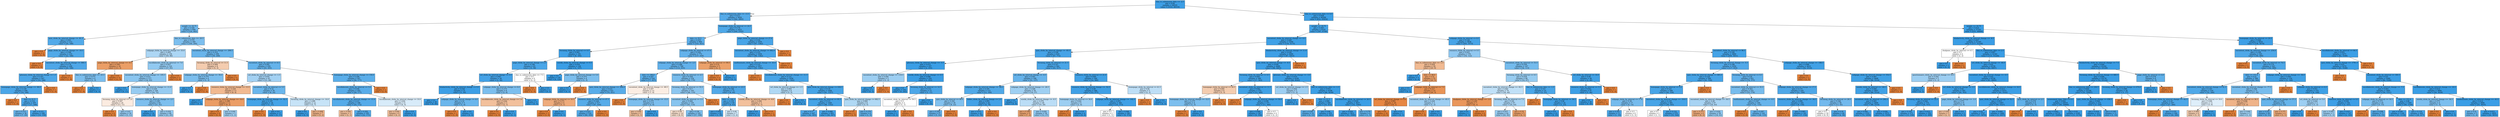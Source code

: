 digraph Tree {
node [shape=box, style="filled", color="black"] ;
0 [label="due_vs_submission_date <= -2.5\ngini = 0.04\nsamples = 49335\nvalue = [1016, 48319]", fillcolor="#399de5fa"] ;
1 [label="due_vs_submission_date <= -13.5\ngini = 0.211\nsamples = 3029\nvalue = [364, 2665]", fillcolor="#399de5dc"] ;
0 -> 1 [labeldistance=2.5, labelangle=45, headlabel="True"] ;
2 [label="weight <= 18.75\ngini = 0.326\nsamples = 606\nvalue = [124, 482]", fillcolor="#399de5bd"] ;
1 -> 2 ;
3 [label="quiz_clicks_by_interval_change <= -81.5\ngini = 0.201\nsamples = 212\nvalue = [24, 188]", fillcolor="#399de5de"] ;
2 -> 3 ;
4 [label="gini = 0.0\nsamples = 2\nvalue = [2, 0]", fillcolor="#e58139ff"] ;
3 -> 4 ;
5 [label="page_clicks_by_interval_change <= -10.5\ngini = 0.188\nsamples = 210\nvalue = [22, 188]", fillcolor="#399de5e1"] ;
3 -> 5 ;
6 [label="gini = 0.0\nsamples = 2\nvalue = [2, 0]", fillcolor="#e58139ff"] ;
5 -> 6 ;
7 [label="oucontent_clicks_by_interval_change <= 368.5\ngini = 0.174\nsamples = 208\nvalue = [20, 188]", fillcolor="#399de5e4"] ;
5 -> 7 ;
8 [label="glossary_clicks_by_interval_change <= 1.5\ngini = 0.167\nsamples = 207\nvalue = [19, 188]", fillcolor="#399de5e5"] ;
7 -> 8 ;
9 [label="homepage_clicks_by_interval_change <= -96.0\ngini = 0.159\nsamples = 206\nvalue = [18, 188]", fillcolor="#399de5e7"] ;
8 -> 9 ;
10 [label="gini = 0.0\nsamples = 1\nvalue = [1, 0]", fillcolor="#e58139ff"] ;
9 -> 10 ;
11 [label="date <= 21.5\ngini = 0.152\nsamples = 205\nvalue = [17, 188]", fillcolor="#399de5e8"] ;
9 -> 11 ;
12 [label="gini = 0.313\nsamples = 36\nvalue = [7, 29]", fillcolor="#399de5c1"] ;
11 -> 12 ;
13 [label="gini = 0.111\nsamples = 169\nvalue = [10, 159]", fillcolor="#399de5ef"] ;
11 -> 13 ;
14 [label="gini = 0.0\nsamples = 1\nvalue = [1, 0]", fillcolor="#e58139ff"] ;
8 -> 14 ;
15 [label="gini = 0.0\nsamples = 1\nvalue = [1, 0]", fillcolor="#e58139ff"] ;
7 -> 15 ;
16 [label="due_vs_submission_date <= -20.5\ngini = 0.379\nsamples = 394\nvalue = [100, 294]", fillcolor="#399de5a8"] ;
2 -> 16 ;
17 [label="subpage_clicks_by_interval_change <= -33.0\ngini = 0.465\nsamples = 136\nvalue = [50, 86]", fillcolor="#399de56b"] ;
16 -> 17 ;
18 [label="page_clicks_by_interval_change <= -0.5\ngini = 0.305\nsamples = 16\nvalue = [13, 3]", fillcolor="#e58139c4"] ;
17 -> 18 ;
19 [label="due_vs_submission_date <= -25.5\ngini = 0.375\nsamples = 4\nvalue = [1, 3]", fillcolor="#399de5aa"] ;
18 -> 19 ;
20 [label="gini = 0.0\nsamples = 1\nvalue = [1, 0]", fillcolor="#e58139ff"] ;
19 -> 20 ;
21 [label="gini = 0.0\nsamples = 3\nvalue = [0, 3]", fillcolor="#399de5ff"] ;
19 -> 21 ;
22 [label="gini = 0.0\nsamples = 12\nvalue = [12, 0]", fillcolor="#e58139ff"] ;
18 -> 22 ;
23 [label="oucollaborate_clicks_by_interval <= 7.0\ngini = 0.427\nsamples = 120\nvalue = [37, 83]", fillcolor="#399de58d"] ;
17 -> 23 ;
24 [label="oucontent_clicks_by_interval_change <= -105.5\ngini = 0.412\nsamples = 117\nvalue = [34, 83]", fillcolor="#399de597"] ;
23 -> 24 ;
25 [label="gini = 0.0\nsamples = 11\nvalue = [0, 11]", fillcolor="#399de5ff"] ;
24 -> 25 ;
26 [label="homepage_clicks_by_interval_change <= -11.0\ngini = 0.436\nsamples = 106\nvalue = [34, 72]", fillcolor="#399de587"] ;
24 -> 26 ;
27 [label="forumng_clicks_by_interval <= 1.0\ngini = 0.497\nsamples = 24\nvalue = [13, 11]", fillcolor="#e5813927"] ;
26 -> 27 ;
28 [label="gini = 0.0\nsamples = 8\nvalue = [8, 0]", fillcolor="#e58139ff"] ;
27 -> 28 ;
29 [label="gini = 0.43\nsamples = 16\nvalue = [5, 11]", fillcolor="#399de58b"] ;
27 -> 29 ;
30 [label="resource_clicks_by_interval_change <= -2.5\ngini = 0.381\nsamples = 82\nvalue = [21, 61]", fillcolor="#399de5a7"] ;
26 -> 30 ;
31 [label="gini = 0.0\nsamples = 16\nvalue = [0, 16]", fillcolor="#399de5ff"] ;
30 -> 31 ;
32 [label="gini = 0.434\nsamples = 66\nvalue = [21, 45]", fillcolor="#399de588"] ;
30 -> 32 ;
33 [label="gini = 0.0\nsamples = 3\nvalue = [3, 0]", fillcolor="#e58139ff"] ;
23 -> 33 ;
34 [label="oucontent_clicks_by_interval_change <= -298.5\ngini = 0.312\nsamples = 258\nvalue = [50, 208]", fillcolor="#399de5c2"] ;
16 -> 34 ;
35 [label="forumng_clicks_by_interval <= 11.5\ngini = 0.469\nsamples = 8\nvalue = [5, 3]", fillcolor="#e5813966"] ;
34 -> 35 ;
36 [label="subpage_clicks_by_interval_change <= -50.0\ngini = 0.375\nsamples = 4\nvalue = [1, 3]", fillcolor="#399de5aa"] ;
35 -> 36 ;
37 [label="gini = 0.0\nsamples = 3\nvalue = [0, 3]", fillcolor="#399de5ff"] ;
36 -> 37 ;
38 [label="gini = 0.0\nsamples = 1\nvalue = [1, 0]", fillcolor="#e58139ff"] ;
36 -> 38 ;
39 [label="gini = 0.0\nsamples = 4\nvalue = [4, 0]", fillcolor="#e58139ff"] ;
35 -> 39 ;
40 [label="oucontent_clicks_by_interval <= 8.5\ngini = 0.295\nsamples = 250\nvalue = [45, 205]", fillcolor="#399de5c7"] ;
34 -> 40 ;
41 [label="url_clicks_by_interval_change <= -1.5\ngini = 0.454\nsamples = 43\nvalue = [15, 28]", fillcolor="#399de576"] ;
40 -> 41 ;
42 [label="resource_clicks_by_interval_change <= -13.5\ngini = 0.426\nsamples = 13\nvalue = [9, 4]", fillcolor="#e581398e"] ;
41 -> 42 ;
43 [label="gini = 0.0\nsamples = 2\nvalue = [0, 2]", fillcolor="#399de5ff"] ;
42 -> 43 ;
44 [label="subpage_clicks_by_interval_change <= -14.0\ngini = 0.298\nsamples = 11\nvalue = [9, 2]", fillcolor="#e58139c6"] ;
42 -> 44 ;
45 [label="gini = 0.0\nsamples = 8\nvalue = [8, 0]", fillcolor="#e58139ff"] ;
44 -> 45 ;
46 [label="gini = 0.444\nsamples = 3\nvalue = [1, 2]", fillcolor="#399de57f"] ;
44 -> 46 ;
47 [label="oucontent_clicks_by_interval <= 5.5\ngini = 0.32\nsamples = 30\nvalue = [6, 24]", fillcolor="#399de5bf"] ;
41 -> 47 ;
48 [label="homepage_clicks_by_interval_change <= -52.5\ngini = 0.105\nsamples = 18\nvalue = [1, 17]", fillcolor="#399de5f0"] ;
47 -> 48 ;
49 [label="gini = 0.0\nsamples = 1\nvalue = [1, 0]", fillcolor="#e58139ff"] ;
48 -> 49 ;
50 [label="gini = 0.0\nsamples = 17\nvalue = [0, 17]", fillcolor="#399de5ff"] ;
48 -> 50 ;
51 [label="forumng_clicks_by_interval_change <= -14.0\ngini = 0.486\nsamples = 12\nvalue = [5, 7]", fillcolor="#399de549"] ;
47 -> 51 ;
52 [label="gini = 0.0\nsamples = 5\nvalue = [0, 5]", fillcolor="#399de5ff"] ;
51 -> 52 ;
53 [label="gini = 0.408\nsamples = 7\nvalue = [5, 2]", fillcolor="#e5813999"] ;
51 -> 53 ;
54 [label="homepage_clicks_by_interval_change <= 150.0\ngini = 0.248\nsamples = 207\nvalue = [30, 177]", fillcolor="#399de5d4"] ;
40 -> 54 ;
55 [label="oucollaborate_clicks_by_interval <= 5.0\ngini = 0.236\nsamples = 205\nvalue = [28, 177]", fillcolor="#399de5d7"] ;
54 -> 55 ;
56 [label="oucollaborate_clicks_by_interval_change <= -11.0\ngini = 0.215\nsamples = 196\nvalue = [24, 172]", fillcolor="#399de5db"] ;
55 -> 56 ;
57 [label="gini = 0.444\nsamples = 3\nvalue = [2, 1]", fillcolor="#e581397f"] ;
56 -> 57 ;
58 [label="gini = 0.202\nsamples = 193\nvalue = [22, 171]", fillcolor="#399de5de"] ;
56 -> 58 ;
59 [label="oucollaborate_clicks_by_interval_change <= 10.0\ngini = 0.494\nsamples = 9\nvalue = [4, 5]", fillcolor="#399de533"] ;
55 -> 59 ;
60 [label="gini = 0.444\nsamples = 6\nvalue = [4, 2]", fillcolor="#e581397f"] ;
59 -> 60 ;
61 [label="gini = 0.0\nsamples = 3\nvalue = [0, 3]", fillcolor="#399de5ff"] ;
59 -> 61 ;
62 [label="gini = 0.0\nsamples = 2\nvalue = [2, 0]", fillcolor="#e58139ff"] ;
54 -> 62 ;
63 [label="homepage_clicks_by_interval <= 24.5\ngini = 0.178\nsamples = 2423\nvalue = [240, 2183]", fillcolor="#399de5e3"] ;
1 -> 63 ;
64 [label="date <= 35.5\ngini = 0.253\nsamples = 964\nvalue = [143, 821]", fillcolor="#399de5d3"] ;
63 -> 64 ;
65 [label="forumng_clicks_by_interval <= 4.5\ngini = 0.061\nsamples = 191\nvalue = [6, 185]", fillcolor="#399de5f7"] ;
64 -> 65 ;
66 [label="page_clicks_by_interval_change <= 2.5\ngini = 0.146\nsamples = 63\nvalue = [5, 58]", fillcolor="#399de5e9"] ;
65 -> 66 ;
67 [label="url_clicks_by_interval_change <= 0.5\ngini = 0.097\nsamples = 59\nvalue = [3, 56]", fillcolor="#399de5f1"] ;
66 -> 67 ;
68 [label="htmlactivity_clicks_by_interval_change <= 0.5\ngini = 0.038\nsamples = 51\nvalue = [1, 50]", fillcolor="#399de5fa"] ;
67 -> 68 ;
69 [label="gini = 0.0\nsamples = 46\nvalue = [0, 46]", fillcolor="#399de5ff"] ;
68 -> 69 ;
70 [label="subpage_clicks_by_interval_change <= 4.0\ngini = 0.32\nsamples = 5\nvalue = [1, 4]", fillcolor="#399de5bf"] ;
68 -> 70 ;
71 [label="gini = 0.0\nsamples = 1\nvalue = [1, 0]", fillcolor="#e58139ff"] ;
70 -> 71 ;
72 [label="gini = 0.0\nsamples = 4\nvalue = [0, 4]", fillcolor="#399de5ff"] ;
70 -> 72 ;
73 [label="subpage_clicks_by_interval_change <= 6.0\ngini = 0.375\nsamples = 8\nvalue = [2, 6]", fillcolor="#399de5aa"] ;
67 -> 73 ;
74 [label="oucollaborate_clicks_by_interval_change <= 1.0\ngini = 0.444\nsamples = 3\nvalue = [2, 1]", fillcolor="#e581397f"] ;
73 -> 74 ;
75 [label="gini = 0.0\nsamples = 2\nvalue = [2, 0]", fillcolor="#e58139ff"] ;
74 -> 75 ;
76 [label="gini = 0.0\nsamples = 1\nvalue = [0, 1]", fillcolor="#399de5ff"] ;
74 -> 76 ;
77 [label="gini = 0.0\nsamples = 5\nvalue = [0, 5]", fillcolor="#399de5ff"] ;
73 -> 77 ;
78 [label="due_vs_submission_date <= -7.5\ngini = 0.5\nsamples = 4\nvalue = [2, 2]", fillcolor="#e5813900"] ;
66 -> 78 ;
79 [label="gini = 0.0\nsamples = 2\nvalue = [2, 0]", fillcolor="#e58139ff"] ;
78 -> 79 ;
80 [label="gini = 0.0\nsamples = 2\nvalue = [0, 2]", fillcolor="#399de5ff"] ;
78 -> 80 ;
81 [label="ouwiki_clicks_by_interval_change <= 9.5\ngini = 0.016\nsamples = 128\nvalue = [1, 127]", fillcolor="#399de5fd"] ;
65 -> 81 ;
82 [label="gini = 0.0\nsamples = 124\nvalue = [0, 124]", fillcolor="#399de5ff"] ;
81 -> 82 ;
83 [label="page_clicks_by_interval_change <= 5.0\ngini = 0.375\nsamples = 4\nvalue = [1, 3]", fillcolor="#399de5aa"] ;
81 -> 83 ;
84 [label="gini = 0.0\nsamples = 3\nvalue = [0, 3]", fillcolor="#399de5ff"] ;
83 -> 84 ;
85 [label="gini = 0.0\nsamples = 1\nvalue = [1, 0]", fillcolor="#e58139ff"] ;
83 -> 85 ;
86 [label="subpage_clicks_by_interval <= 47.0\ngini = 0.292\nsamples = 773\nvalue = [137, 636]", fillcolor="#399de5c8"] ;
64 -> 86 ;
87 [label="subpage_clicks_by_interval_change <= -2.5\ngini = 0.286\nsamples = 768\nvalue = [133, 635]", fillcolor="#399de5ca"] ;
86 -> 87 ;
88 [label="date <= 186.0\ngini = 0.247\nsamples = 534\nvalue = [77, 457]", fillcolor="#399de5d4"] ;
87 -> 88 ;
89 [label="quiz_clicks_by_interval_change <= -294.0\ngini = 0.233\nsamples = 521\nvalue = [70, 451]", fillcolor="#399de5d7"] ;
88 -> 89 ;
90 [label="subpage_clicks_by_interval <= 10.5\ngini = 0.375\nsamples = 4\nvalue = [3, 1]", fillcolor="#e58139aa"] ;
89 -> 90 ;
91 [label="gini = 0.0\nsamples = 3\nvalue = [3, 0]", fillcolor="#e58139ff"] ;
90 -> 91 ;
92 [label="gini = 0.0\nsamples = 1\nvalue = [0, 1]", fillcolor="#399de5ff"] ;
90 -> 92 ;
93 [label="resource_clicks_by_interval <= 47.5\ngini = 0.226\nsamples = 517\nvalue = [67, 450]", fillcolor="#399de5d9"] ;
89 -> 93 ;
94 [label="gini = 0.223\nsamples = 516\nvalue = [66, 450]", fillcolor="#399de5da"] ;
93 -> 94 ;
95 [label="gini = 0.0\nsamples = 1\nvalue = [1, 0]", fillcolor="#e58139ff"] ;
93 -> 95 ;
96 [label="oucontent_clicks_by_interval_change <= -69.5\ngini = 0.497\nsamples = 13\nvalue = [7, 6]", fillcolor="#e5813924"] ;
88 -> 96 ;
97 [label="gini = 0.0\nsamples = 5\nvalue = [5, 0]", fillcolor="#e58139ff"] ;
96 -> 97 ;
98 [label="homepage_clicks_by_interval_change <= -13.5\ngini = 0.375\nsamples = 8\nvalue = [2, 6]", fillcolor="#399de5aa"] ;
96 -> 98 ;
99 [label="gini = 0.444\nsamples = 3\nvalue = [2, 1]", fillcolor="#e581397f"] ;
98 -> 99 ;
100 [label="gini = 0.0\nsamples = 5\nvalue = [0, 5]", fillcolor="#399de5ff"] ;
98 -> 100 ;
101 [label="resource_clicks_by_interval <= 4.5\ngini = 0.364\nsamples = 234\nvalue = [56, 178]", fillcolor="#399de5af"] ;
87 -> 101 ;
102 [label="forumng_clicks_by_interval <= 55.5\ngini = 0.417\nsamples = 162\nvalue = [48, 114]", fillcolor="#399de594"] ;
101 -> 102 ;
103 [label="oucontent_clicks_by_interval <= 3.5\ngini = 0.406\nsamples = 159\nvalue = [45, 114]", fillcolor="#399de59a"] ;
102 -> 103 ;
104 [label="gini = 0.49\nsamples = 14\nvalue = [8, 6]", fillcolor="#e5813940"] ;
103 -> 104 ;
105 [label="gini = 0.38\nsamples = 145\nvalue = [37, 108]", fillcolor="#399de5a8"] ;
103 -> 105 ;
106 [label="gini = 0.0\nsamples = 3\nvalue = [3, 0]", fillcolor="#e58139ff"] ;
102 -> 106 ;
107 [label="homepage_clicks_by_interval <= 23.5\ngini = 0.198\nsamples = 72\nvalue = [8, 64]", fillcolor="#399de5df"] ;
101 -> 107 ;
108 [label="date <= 168.5\ngini = 0.159\nsamples = 69\nvalue = [6, 63]", fillcolor="#399de5e7"] ;
107 -> 108 ;
109 [label="gini = 0.092\nsamples = 62\nvalue = [3, 59]", fillcolor="#399de5f2"] ;
108 -> 109 ;
110 [label="gini = 0.49\nsamples = 7\nvalue = [3, 4]", fillcolor="#399de540"] ;
108 -> 110 ;
111 [label="ouwiki_clicks_by_interval_change <= -6.0\ngini = 0.444\nsamples = 3\nvalue = [2, 1]", fillcolor="#e581397f"] ;
107 -> 111 ;
112 [label="gini = 0.0\nsamples = 1\nvalue = [0, 1]", fillcolor="#399de5ff"] ;
111 -> 112 ;
113 [label="gini = 0.0\nsamples = 2\nvalue = [2, 0]", fillcolor="#e58139ff"] ;
111 -> 113 ;
114 [label="subpage_clicks_by_interval <= 99.0\ngini = 0.32\nsamples = 5\nvalue = [4, 1]", fillcolor="#e58139bf"] ;
86 -> 114 ;
115 [label="gini = 0.0\nsamples = 4\nvalue = [4, 0]", fillcolor="#e58139ff"] ;
114 -> 115 ;
116 [label="gini = 0.0\nsamples = 1\nvalue = [0, 1]", fillcolor="#399de5ff"] ;
114 -> 116 ;
117 [label="page_clicks_by_interval_change <= 27.0\ngini = 0.124\nsamples = 1459\nvalue = [97, 1362]", fillcolor="#399de5ed"] ;
63 -> 117 ;
118 [label="oucontent_clicks_by_interval_change <= 862.0\ngini = 0.123\nsamples = 1458\nvalue = [96, 1362]", fillcolor="#399de5ed"] ;
117 -> 118 ;
119 [label="ouelluminate_clicks_by_interval_change <= -43.0\ngini = 0.122\nsamples = 1457\nvalue = [95, 1362]", fillcolor="#399de5ed"] ;
118 -> 119 ;
120 [label="gini = 0.0\nsamples = 1\nvalue = [1, 0]", fillcolor="#e58139ff"] ;
119 -> 120 ;
121 [label="oucollaborate_clicks_by_interval_change <= -11.5\ngini = 0.121\nsamples = 1456\nvalue = [94, 1362]", fillcolor="#399de5ed"] ;
119 -> 121 ;
122 [label="url_clicks_by_interval_change <= -1.5\ngini = 0.469\nsamples = 8\nvalue = [3, 5]", fillcolor="#399de566"] ;
121 -> 122 ;
123 [label="gini = 0.0\nsamples = 3\nvalue = [3, 0]", fillcolor="#e58139ff"] ;
122 -> 123 ;
124 [label="gini = 0.0\nsamples = 5\nvalue = [0, 5]", fillcolor="#399de5ff"] ;
122 -> 124 ;
125 [label="quiz_clicks_by_interval_change <= 638.5\ngini = 0.118\nsamples = 1448\nvalue = [91, 1357]", fillcolor="#399de5ee"] ;
121 -> 125 ;
126 [label="oucontent_clicks_by_interval <= 95.5\ngini = 0.115\nsamples = 1440\nvalue = [88, 1352]", fillcolor="#399de5ee"] ;
125 -> 126 ;
127 [label="gini = 0.17\nsamples = 447\nvalue = [42, 405]", fillcolor="#399de5e5"] ;
126 -> 127 ;
128 [label="gini = 0.088\nsamples = 993\nvalue = [46, 947]", fillcolor="#399de5f3"] ;
126 -> 128 ;
129 [label="quiz_clicks_by_interval_change <= 682.5\ngini = 0.469\nsamples = 8\nvalue = [3, 5]", fillcolor="#399de566"] ;
125 -> 129 ;
130 [label="gini = 0.0\nsamples = 2\nvalue = [2, 0]", fillcolor="#e58139ff"] ;
129 -> 130 ;
131 [label="gini = 0.278\nsamples = 6\nvalue = [1, 5]", fillcolor="#399de5cc"] ;
129 -> 131 ;
132 [label="gini = 0.0\nsamples = 1\nvalue = [1, 0]", fillcolor="#e58139ff"] ;
118 -> 132 ;
133 [label="gini = 0.0\nsamples = 1\nvalue = [1, 0]", fillcolor="#e58139ff"] ;
117 -> 133 ;
134 [label="due_vs_submission_date <= 0.5\ngini = 0.028\nsamples = 46306\nvalue = [652, 45654]", fillcolor="#399de5fb"] ;
0 -> 134 [labeldistance=2.5, labelangle=-45, headlabel="False"] ;
135 [label="weight <= 18.75\ngini = 0.083\nsamples = 9145\nvalue = [397, 8748]", fillcolor="#399de5f3"] ;
134 -> 135 ;
136 [label="oucontent_clicks_by_interval_change <= -0.5\ngini = 0.049\nsamples = 5309\nvalue = [134, 5175]", fillcolor="#399de5f8"] ;
135 -> 136 ;
137 [label="quiz_clicks_by_interval_change <= -83.5\ngini = 0.108\nsamples = 819\nvalue = [47, 772]", fillcolor="#399de5ef"] ;
136 -> 137 ;
138 [label="glossary_clicks_by_interval_change <= -5.5\ngini = 0.015\nsamples = 257\nvalue = [2, 255]", fillcolor="#399de5fd"] ;
137 -> 138 ;
139 [label="oucontent_clicks_by_interval_change <= -119.5\ngini = 0.444\nsamples = 3\nvalue = [1, 2]", fillcolor="#399de57f"] ;
138 -> 139 ;
140 [label="gini = 0.0\nsamples = 2\nvalue = [0, 2]", fillcolor="#399de5ff"] ;
139 -> 140 ;
141 [label="gini = 0.0\nsamples = 1\nvalue = [1, 0]", fillcolor="#e58139ff"] ;
139 -> 141 ;
142 [label="ouwiki_clicks_by_interval_change <= 0.5\ngini = 0.008\nsamples = 254\nvalue = [1, 253]", fillcolor="#399de5fe"] ;
138 -> 142 ;
143 [label="gini = 0.0\nsamples = 242\nvalue = [0, 242]", fillcolor="#399de5ff"] ;
142 -> 143 ;
144 [label="forumng_clicks_by_interval <= 14.5\ngini = 0.153\nsamples = 12\nvalue = [1, 11]", fillcolor="#399de5e8"] ;
142 -> 144 ;
145 [label="oucontent_clicks_by_interval <= 59.5\ngini = 0.5\nsamples = 2\nvalue = [1, 1]", fillcolor="#e5813900"] ;
144 -> 145 ;
146 [label="gini = 0.0\nsamples = 1\nvalue = [0, 1]", fillcolor="#399de5ff"] ;
145 -> 146 ;
147 [label="gini = 0.0\nsamples = 1\nvalue = [1, 0]", fillcolor="#e58139ff"] ;
145 -> 147 ;
148 [label="gini = 0.0\nsamples = 10\nvalue = [0, 10]", fillcolor="#399de5ff"] ;
144 -> 148 ;
149 [label="forumng_clicks_by_interval <= 21.5\ngini = 0.147\nsamples = 562\nvalue = [45, 517]", fillcolor="#399de5e9"] ;
137 -> 149 ;
150 [label="url_clicks_by_interval_change <= -0.5\ngini = 0.301\nsamples = 168\nvalue = [31, 137]", fillcolor="#399de5c5"] ;
149 -> 150 ;
151 [label="subpage_clicks_by_interval_change <= -29.5\ngini = 0.191\nsamples = 112\nvalue = [12, 100]", fillcolor="#399de5e0"] ;
150 -> 151 ;
152 [label="quiz_clicks_by_interval <= 49.0\ngini = 0.391\nsamples = 30\nvalue = [8, 22]", fillcolor="#399de5a2"] ;
151 -> 152 ;
153 [label="gini = 0.302\nsamples = 27\nvalue = [5, 22]", fillcolor="#399de5c5"] ;
152 -> 153 ;
154 [label="gini = 0.0\nsamples = 3\nvalue = [3, 0]", fillcolor="#e58139ff"] ;
152 -> 154 ;
155 [label="folder_clicks_by_interval_change <= 2.5\ngini = 0.093\nsamples = 82\nvalue = [4, 78]", fillcolor="#399de5f2"] ;
151 -> 155 ;
156 [label="gini = 0.071\nsamples = 81\nvalue = [3, 78]", fillcolor="#399de5f5"] ;
155 -> 156 ;
157 [label="gini = 0.0\nsamples = 1\nvalue = [1, 0]", fillcolor="#e58139ff"] ;
155 -> 157 ;
158 [label="subpage_clicks_by_interval_change <= -26.5\ngini = 0.448\nsamples = 56\nvalue = [19, 37]", fillcolor="#399de57c"] ;
150 -> 158 ;
159 [label="gini = 0.0\nsamples = 8\nvalue = [0, 8]", fillcolor="#399de5ff"] ;
158 -> 159 ;
160 [label="ouwiki_clicks_by_interval_change <= -0.5\ngini = 0.478\nsamples = 48\nvalue = [19, 29]", fillcolor="#399de558"] ;
158 -> 160 ;
161 [label="gini = 0.346\nsamples = 9\nvalue = [7, 2]", fillcolor="#e58139b6"] ;
160 -> 161 ;
162 [label="gini = 0.426\nsamples = 39\nvalue = [12, 27]", fillcolor="#399de58e"] ;
160 -> 162 ;
163 [label="resource_clicks_by_interval <= 21.0\ngini = 0.069\nsamples = 394\nvalue = [14, 380]", fillcolor="#399de5f6"] ;
149 -> 163 ;
164 [label="resource_clicks_by_interval_change <= -52.5\ngini = 0.06\nsamples = 389\nvalue = [12, 377]", fillcolor="#399de5f7"] ;
163 -> 164 ;
165 [label="homepage_clicks_by_interval <= 34.0\ngini = 0.444\nsamples = 6\nvalue = [2, 4]", fillcolor="#399de57f"] ;
164 -> 165 ;
166 [label="gini = 0.0\nsamples = 2\nvalue = [2, 0]", fillcolor="#e58139ff"] ;
165 -> 166 ;
167 [label="gini = 0.0\nsamples = 4\nvalue = [0, 4]", fillcolor="#399de5ff"] ;
165 -> 167 ;
168 [label="subpage_clicks_by_interval_change <= -142.5\ngini = 0.051\nsamples = 383\nvalue = [10, 373]", fillcolor="#399de5f8"] ;
164 -> 168 ;
169 [label="gini = 0.5\nsamples = 2\nvalue = [1, 1]", fillcolor="#e5813900"] ;
168 -> 169 ;
170 [label="gini = 0.046\nsamples = 381\nvalue = [9, 372]", fillcolor="#399de5f9"] ;
168 -> 170 ;
171 [label="homepage_clicks_by_interval <= 41.5\ngini = 0.48\nsamples = 5\nvalue = [2, 3]", fillcolor="#399de555"] ;
163 -> 171 ;
172 [label="gini = 0.0\nsamples = 2\nvalue = [2, 0]", fillcolor="#e58139ff"] ;
171 -> 172 ;
173 [label="gini = 0.0\nsamples = 3\nvalue = [0, 3]", fillcolor="#399de5ff"] ;
171 -> 173 ;
174 [label="htmlactivity_clicks_by_interval_change <= 11.0\ngini = 0.038\nsamples = 4490\nvalue = [87, 4403]", fillcolor="#399de5fa"] ;
136 -> 174 ;
175 [label="quiz_clicks_by_interval_change <= -0.5\ngini = 0.038\nsamples = 4489\nvalue = [86, 4403]", fillcolor="#399de5fa"] ;
174 -> 175 ;
176 [label="forumng_clicks_by_interval <= 6.5\ngini = 0.085\nsamples = 380\nvalue = [17, 363]", fillcolor="#399de5f3"] ;
175 -> 176 ;
177 [label="homepage_clicks_by_interval <= 20.5\ngini = 0.469\nsamples = 8\nvalue = [5, 3]", fillcolor="#e5813966"] ;
176 -> 177 ;
178 [label="homepage_clicks_by_interval_change <= -12.5\ngini = 0.375\nsamples = 4\nvalue = [1, 3]", fillcolor="#399de5aa"] ;
177 -> 178 ;
179 [label="gini = 0.0\nsamples = 1\nvalue = [1, 0]", fillcolor="#e58139ff"] ;
178 -> 179 ;
180 [label="gini = 0.0\nsamples = 3\nvalue = [0, 3]", fillcolor="#399de5ff"] ;
178 -> 180 ;
181 [label="gini = 0.0\nsamples = 4\nvalue = [4, 0]", fillcolor="#e58139ff"] ;
177 -> 181 ;
182 [label="oucontent_clicks_by_interval <= 11.5\ngini = 0.062\nsamples = 372\nvalue = [12, 360]", fillcolor="#399de5f6"] ;
176 -> 182 ;
183 [label="gini = 0.0\nsamples = 1\nvalue = [1, 0]", fillcolor="#e58139ff"] ;
182 -> 183 ;
184 [label="subpage_clicks_by_interval_change <= 50.0\ngini = 0.058\nsamples = 371\nvalue = [11, 360]", fillcolor="#399de5f7"] ;
182 -> 184 ;
185 [label="gini = 0.048\nsamples = 367\nvalue = [9, 358]", fillcolor="#399de5f9"] ;
184 -> 185 ;
186 [label="gini = 0.5\nsamples = 4\nvalue = [2, 2]", fillcolor="#e5813900"] ;
184 -> 186 ;
187 [label="glossary_clicks_by_interval_change <= -3.0\ngini = 0.033\nsamples = 4109\nvalue = [69, 4040]", fillcolor="#399de5fb"] ;
175 -> 187 ;
188 [label="url_clicks_by_interval_change <= 1.5\ngini = 0.444\nsamples = 3\nvalue = [1, 2]", fillcolor="#399de57f"] ;
187 -> 188 ;
189 [label="gini = 0.0\nsamples = 2\nvalue = [0, 2]", fillcolor="#399de5ff"] ;
188 -> 189 ;
190 [label="gini = 0.0\nsamples = 1\nvalue = [1, 0]", fillcolor="#e58139ff"] ;
188 -> 190 ;
191 [label="due_vs_submission_date <= -1.5\ngini = 0.033\nsamples = 4106\nvalue = [68, 4038]", fillcolor="#399de5fb"] ;
187 -> 191 ;
192 [label="date <= 21.5\ngini = 0.066\nsamples = 469\nvalue = [16, 453]", fillcolor="#399de5f6"] ;
191 -> 192 ;
193 [label="gini = 0.245\nsamples = 14\nvalue = [2, 12]", fillcolor="#399de5d4"] ;
192 -> 193 ;
194 [label="gini = 0.06\nsamples = 455\nvalue = [14, 441]", fillcolor="#399de5f7"] ;
192 -> 194 ;
195 [label="oucollaborate_clicks_by_interval <= 20.5\ngini = 0.028\nsamples = 3637\nvalue = [52, 3585]", fillcolor="#399de5fb"] ;
191 -> 195 ;
196 [label="gini = 0.028\nsamples = 3631\nvalue = [51, 3580]", fillcolor="#399de5fb"] ;
195 -> 196 ;
197 [label="gini = 0.278\nsamples = 6\nvalue = [1, 5]", fillcolor="#399de5cc"] ;
195 -> 197 ;
198 [label="gini = 0.0\nsamples = 1\nvalue = [1, 0]", fillcolor="#e58139ff"] ;
174 -> 198 ;
199 [label="subpage_clicks_by_interval <= 8.5\ngini = 0.128\nsamples = 3836\nvalue = [263, 3573]", fillcolor="#399de5ec"] ;
135 -> 199 ;
200 [label="resource_clicks_by_interval <= 0.5\ngini = 0.425\nsamples = 176\nvalue = [54, 122]", fillcolor="#399de58e"] ;
199 -> 200 ;
201 [label="due_vs_submission_date <= -1.5\ngini = 0.428\nsamples = 29\nvalue = [20, 9]", fillcolor="#e581398c"] ;
200 -> 201 ;
202 [label="gini = 0.0\nsamples = 4\nvalue = [0, 4]", fillcolor="#399de5ff"] ;
201 -> 202 ;
203 [label="date <= 88.0\ngini = 0.32\nsamples = 25\nvalue = [20, 5]", fillcolor="#e58139bf"] ;
201 -> 203 ;
204 [label="gini = 0.0\nsamples = 2\nvalue = [0, 2]", fillcolor="#399de5ff"] ;
203 -> 204 ;
205 [label="subpage_clicks_by_interval <= 7.5\ngini = 0.227\nsamples = 23\nvalue = [20, 3]", fillcolor="#e58139d9"] ;
203 -> 205 ;
206 [label="url_clicks_by_interval_change <= 4.0\ngini = 0.095\nsamples = 20\nvalue = [19, 1]", fillcolor="#e58139f2"] ;
205 -> 206 ;
207 [label="gini = 0.0\nsamples = 19\nvalue = [19, 0]", fillcolor="#e58139ff"] ;
206 -> 207 ;
208 [label="gini = 0.0\nsamples = 1\nvalue = [0, 1]", fillcolor="#399de5ff"] ;
206 -> 208 ;
209 [label="oucontent_clicks_by_interval_change <= -85.5\ngini = 0.444\nsamples = 3\nvalue = [1, 2]", fillcolor="#399de57f"] ;
205 -> 209 ;
210 [label="gini = 0.0\nsamples = 1\nvalue = [1, 0]", fillcolor="#e58139ff"] ;
209 -> 210 ;
211 [label="gini = 0.0\nsamples = 2\nvalue = [0, 2]", fillcolor="#399de5ff"] ;
209 -> 211 ;
212 [label="oucontent_clicks_by_interval <= 53.5\ngini = 0.356\nsamples = 147\nvalue = [34, 113]", fillcolor="#399de5b2"] ;
200 -> 212 ;
213 [label="forumng_clicks_by_interval <= 9.5\ngini = 0.438\nsamples = 99\nvalue = [32, 67]", fillcolor="#399de585"] ;
212 -> 213 ;
214 [label="oucontent_clicks_by_interval_change <= -92.5\ngini = 0.482\nsamples = 74\nvalue = [30, 44]", fillcolor="#399de551"] ;
213 -> 214 ;
215 [label="dualpane_clicks_by_interval_change <= -1.0\ngini = 0.245\nsamples = 7\nvalue = [6, 1]", fillcolor="#e58139d4"] ;
214 -> 215 ;
216 [label="gini = 0.0\nsamples = 1\nvalue = [0, 1]", fillcolor="#399de5ff"] ;
215 -> 216 ;
217 [label="gini = 0.0\nsamples = 6\nvalue = [6, 0]", fillcolor="#e58139ff"] ;
215 -> 217 ;
218 [label="forumng_clicks_by_interval <= 7.5\ngini = 0.46\nsamples = 67\nvalue = [24, 43]", fillcolor="#399de571"] ;
214 -> 218 ;
219 [label="gini = 0.437\nsamples = 62\nvalue = [20, 42]", fillcolor="#399de586"] ;
218 -> 219 ;
220 [label="gini = 0.32\nsamples = 5\nvalue = [4, 1]", fillcolor="#e58139bf"] ;
218 -> 220 ;
221 [label="due_vs_submission_date <= -1.5\ngini = 0.147\nsamples = 25\nvalue = [2, 23]", fillcolor="#399de5e9"] ;
213 -> 221 ;
222 [label="gini = 0.0\nsamples = 1\nvalue = [1, 0]", fillcolor="#e58139ff"] ;
221 -> 222 ;
223 [label="homepage_clicks_by_interval <= 36.5\ngini = 0.08\nsamples = 24\nvalue = [1, 23]", fillcolor="#399de5f4"] ;
221 -> 223 ;
224 [label="gini = 0.0\nsamples = 23\nvalue = [0, 23]", fillcolor="#399de5ff"] ;
223 -> 224 ;
225 [label="gini = 0.0\nsamples = 1\nvalue = [1, 0]", fillcolor="#e58139ff"] ;
223 -> 225 ;
226 [label="url_clicks_by_interval <= 16.0\ngini = 0.08\nsamples = 48\nvalue = [2, 46]", fillcolor="#399de5f4"] ;
212 -> 226 ;
227 [label="resource_clicks_by_interval <= 5.5\ngini = 0.042\nsamples = 47\nvalue = [1, 46]", fillcolor="#399de5f9"] ;
226 -> 227 ;
228 [label="gini = 0.0\nsamples = 46\nvalue = [0, 46]", fillcolor="#399de5ff"] ;
227 -> 228 ;
229 [label="gini = 0.0\nsamples = 1\nvalue = [1, 0]", fillcolor="#e58139ff"] ;
227 -> 229 ;
230 [label="gini = 0.0\nsamples = 1\nvalue = [1, 0]", fillcolor="#e58139ff"] ;
226 -> 230 ;
231 [label="oucontent_clicks_by_interval <= 98.5\ngini = 0.108\nsamples = 3660\nvalue = [209, 3451]", fillcolor="#399de5f0"] ;
199 -> 231 ;
232 [label="forumng_clicks_by_interval_change <= -5.5\ngini = 0.198\nsamples = 1050\nvalue = [117, 933]", fillcolor="#399de5df"] ;
231 -> 232 ;
233 [label="quiz_clicks_by_interval_change <= 865.0\ngini = 0.128\nsamples = 599\nvalue = [41, 558]", fillcolor="#399de5ec"] ;
232 -> 233 ;
234 [label="homepage_clicks_by_interval <= 5.5\ngini = 0.125\nsamples = 598\nvalue = [40, 558]", fillcolor="#399de5ed"] ;
233 -> 234 ;
235 [label="subpage_clicks_by_interval <= 17.0\ngini = 0.36\nsamples = 17\nvalue = [4, 13]", fillcolor="#399de5b1"] ;
234 -> 235 ;
236 [label="gini = 0.165\nsamples = 11\nvalue = [1, 10]", fillcolor="#399de5e6"] ;
235 -> 236 ;
237 [label="gini = 0.5\nsamples = 6\nvalue = [3, 3]", fillcolor="#e5813900"] ;
235 -> 237 ;
238 [label="oucontent_clicks_by_interval_change <= -316.5\ngini = 0.116\nsamples = 581\nvalue = [36, 545]", fillcolor="#399de5ee"] ;
234 -> 238 ;
239 [label="gini = 0.5\nsamples = 2\nvalue = [1, 1]", fillcolor="#e5813900"] ;
238 -> 239 ;
240 [label="gini = 0.114\nsamples = 579\nvalue = [35, 544]", fillcolor="#399de5ef"] ;
238 -> 240 ;
241 [label="gini = 0.0\nsamples = 1\nvalue = [1, 0]", fillcolor="#e58139ff"] ;
233 -> 241 ;
242 [label="forumng_clicks_by_interval <= 9.5\ngini = 0.28\nsamples = 451\nvalue = [76, 375]", fillcolor="#399de5cb"] ;
232 -> 242 ;
243 [label="oucontent_clicks_by_interval <= 35.5\ngini = 0.363\nsamples = 231\nvalue = [55, 176]", fillcolor="#399de5af"] ;
242 -> 243 ;
244 [label="oucontent_clicks_by_interval_change <= -34.5\ngini = 0.46\nsamples = 67\nvalue = [24, 43]", fillcolor="#399de571"] ;
243 -> 244 ;
245 [label="gini = 0.375\nsamples = 8\nvalue = [6, 2]", fillcolor="#e58139aa"] ;
244 -> 245 ;
246 [label="gini = 0.424\nsamples = 59\nvalue = [18, 41]", fillcolor="#399de58f"] ;
244 -> 246 ;
247 [label="ouelluminate_clicks_by_interval_change <= -0.5\ngini = 0.307\nsamples = 164\nvalue = [31, 133]", fillcolor="#399de5c4"] ;
243 -> 247 ;
248 [label="gini = 0.0\nsamples = 3\nvalue = [3, 0]", fillcolor="#e58139ff"] ;
247 -> 248 ;
249 [label="gini = 0.287\nsamples = 161\nvalue = [28, 133]", fillcolor="#399de5c9"] ;
247 -> 249 ;
250 [label="subpage_clicks_by_interval_change <= 17.5\ngini = 0.173\nsamples = 220\nvalue = [21, 199]", fillcolor="#399de5e4"] ;
242 -> 250 ;
251 [label="resource_clicks_by_interval_change <= -34.5\ngini = 0.094\nsamples = 162\nvalue = [8, 154]", fillcolor="#399de5f2"] ;
250 -> 251 ;
252 [label="gini = 0.0\nsamples = 1\nvalue = [1, 0]", fillcolor="#e58139ff"] ;
251 -> 252 ;
253 [label="gini = 0.083\nsamples = 161\nvalue = [7, 154]", fillcolor="#399de5f3"] ;
251 -> 253 ;
254 [label="forumng_clicks_by_interval <= 28.5\ngini = 0.348\nsamples = 58\nvalue = [13, 45]", fillcolor="#399de5b5"] ;
250 -> 254 ;
255 [label="gini = 0.5\nsamples = 18\nvalue = [9, 9]", fillcolor="#e5813900"] ;
254 -> 255 ;
256 [label="gini = 0.18\nsamples = 40\nvalue = [4, 36]", fillcolor="#399de5e3"] ;
254 -> 256 ;
257 [label="subpage_clicks_by_interval_change <= -188.5\ngini = 0.068\nsamples = 2610\nvalue = [92, 2518]", fillcolor="#399de5f6"] ;
231 -> 257 ;
258 [label="gini = 0.0\nsamples = 2\nvalue = [2, 0]", fillcolor="#e58139ff"] ;
257 -> 258 ;
259 [label="subpage_clicks_by_interval_change <= 354.5\ngini = 0.067\nsamples = 2608\nvalue = [90, 2518]", fillcolor="#399de5f6"] ;
257 -> 259 ;
260 [label="ouwiki_clicks_by_interval <= 140.5\ngini = 0.066\nsamples = 2607\nvalue = [89, 2518]", fillcolor="#399de5f6"] ;
259 -> 260 ;
261 [label="oucontent_clicks_by_interval <= 292.5\ngini = 0.065\nsamples = 2606\nvalue = [88, 2518]", fillcolor="#399de5f6"] ;
260 -> 261 ;
262 [label="gini = 0.092\nsamples = 1533\nvalue = [74, 1459]", fillcolor="#399de5f2"] ;
261 -> 262 ;
263 [label="gini = 0.026\nsamples = 1073\nvalue = [14, 1059]", fillcolor="#399de5fc"] ;
261 -> 263 ;
264 [label="gini = 0.0\nsamples = 1\nvalue = [1, 0]", fillcolor="#e58139ff"] ;
260 -> 264 ;
265 [label="gini = 0.0\nsamples = 1\nvalue = [1, 0]", fillcolor="#e58139ff"] ;
259 -> 265 ;
266 [label="weight <= 18.75\ngini = 0.014\nsamples = 37161\nvalue = [255, 36906]", fillcolor="#399de5fd"] ;
134 -> 266 ;
267 [label="htmlactivity_clicks_by_interval_change <= -8.5\ngini = 0.007\nsamples = 31345\nvalue = [117, 31228]", fillcolor="#399de5fe"] ;
266 -> 267 ;
268 [label="dualpane_clicks_by_interval <= 0.5\ngini = 0.5\nsamples = 4\nvalue = [2, 2]", fillcolor="#e5813900"] ;
267 -> 268 ;
269 [label="gini = 0.0\nsamples = 2\nvalue = [0, 2]", fillcolor="#399de5ff"] ;
268 -> 269 ;
270 [label="gini = 0.0\nsamples = 2\nvalue = [2, 0]", fillcolor="#e58139ff"] ;
268 -> 270 ;
271 [label="due_vs_submission_date <= 2.5\ngini = 0.007\nsamples = 31341\nvalue = [115, 31226]", fillcolor="#399de5fe"] ;
267 -> 271 ;
272 [label="url_clicks_by_interval_change <= -44.0\ngini = 0.02\nsamples = 6159\nvalue = [62, 6097]", fillcolor="#399de5fc"] ;
271 -> 272 ;
273 [label="questionnaire_clicks_by_interval_change <= 10.5\ngini = 0.444\nsamples = 3\nvalue = [1, 2]", fillcolor="#399de57f"] ;
272 -> 273 ;
274 [label="gini = 0.0\nsamples = 2\nvalue = [0, 2]", fillcolor="#399de5ff"] ;
273 -> 274 ;
275 [label="gini = 0.0\nsamples = 1\nvalue = [1, 0]", fillcolor="#e58139ff"] ;
273 -> 275 ;
276 [label="oucontent_clicks_by_interval_change <= -0.5\ngini = 0.02\nsamples = 6156\nvalue = [61, 6095]", fillcolor="#399de5fc"] ;
272 -> 276 ;
277 [label="url_clicks_by_interval_change <= 3.5\ngini = 0.05\nsamples = 783\nvalue = [20, 763]", fillcolor="#399de5f8"] ;
276 -> 277 ;
278 [label="forumng_clicks_by_interval <= 22.5\ngini = 0.045\nsamples = 775\nvalue = [18, 757]", fillcolor="#399de5f9"] ;
277 -> 278 ;
279 [label="gini = 0.104\nsamples = 273\nvalue = [15, 258]", fillcolor="#399de5f0"] ;
278 -> 279 ;
280 [label="gini = 0.012\nsamples = 502\nvalue = [3, 499]", fillcolor="#399de5fd"] ;
278 -> 280 ;
281 [label="page_clicks_by_interval_change <= -1.0\ngini = 0.375\nsamples = 8\nvalue = [2, 6]", fillcolor="#399de5aa"] ;
277 -> 281 ;
282 [label="gini = 0.444\nsamples = 3\nvalue = [2, 1]", fillcolor="#e581397f"] ;
281 -> 282 ;
283 [label="gini = 0.0\nsamples = 5\nvalue = [0, 5]", fillcolor="#399de5ff"] ;
281 -> 283 ;
284 [label="oucollaborate_clicks_by_interval_change <= 16.5\ngini = 0.015\nsamples = 5373\nvalue = [41, 5332]", fillcolor="#399de5fd"] ;
276 -> 284 ;
285 [label="quiz_clicks_by_interval_change <= 52.5\ngini = 0.015\nsamples = 5367\nvalue = [40, 5327]", fillcolor="#399de5fd"] ;
284 -> 285 ;
286 [label="gini = 0.02\nsamples = 3707\nvalue = [37, 3670]", fillcolor="#399de5fc"] ;
285 -> 286 ;
287 [label="gini = 0.004\nsamples = 1660\nvalue = [3, 1657]", fillcolor="#399de5ff"] ;
285 -> 287 ;
288 [label="quiz_clicks_by_interval <= 2.5\ngini = 0.278\nsamples = 6\nvalue = [1, 5]", fillcolor="#399de5cc"] ;
284 -> 288 ;
289 [label="gini = 0.0\nsamples = 1\nvalue = [1, 0]", fillcolor="#e58139ff"] ;
288 -> 289 ;
290 [label="gini = 0.0\nsamples = 5\nvalue = [0, 5]", fillcolor="#399de5ff"] ;
288 -> 290 ;
291 [label="htmlactivity_clicks_by_interval_change <= 7.5\ngini = 0.004\nsamples = 25182\nvalue = [53, 25129]", fillcolor="#399de5fe"] ;
271 -> 291 ;
292 [label="forumng_clicks_by_interval_change <= 660.5\ngini = 0.004\nsamples = 25176\nvalue = [52, 25124]", fillcolor="#399de5fe"] ;
291 -> 292 ;
293 [label="due_vs_submission_date <= 236.5\ngini = 0.004\nsamples = 25148\nvalue = [51, 25097]", fillcolor="#399de5fe"] ;
292 -> 293 ;
294 [label="assessment_type_TMA <= 0.5\ngini = 0.004\nsamples = 24916\nvalue = [48, 24868]", fillcolor="#399de5ff"] ;
293 -> 294 ;
295 [label="gini = 0.003\nsamples = 22731\nvalue = [37, 22694]", fillcolor="#399de5ff"] ;
294 -> 295 ;
296 [label="gini = 0.01\nsamples = 2185\nvalue = [11, 2174]", fillcolor="#399de5fe"] ;
294 -> 296 ;
297 [label="quiz_clicks_by_interval_change <= 458.5\ngini = 0.026\nsamples = 232\nvalue = [3, 229]", fillcolor="#399de5fc"] ;
293 -> 297 ;
298 [label="gini = 0.018\nsamples = 221\nvalue = [2, 219]", fillcolor="#399de5fd"] ;
297 -> 298 ;
299 [label="gini = 0.165\nsamples = 11\nvalue = [1, 10]", fillcolor="#399de5e6"] ;
297 -> 299 ;
300 [label="forumng_clicks_by_interval_change <= 674.0\ngini = 0.069\nsamples = 28\nvalue = [1, 27]", fillcolor="#399de5f6"] ;
292 -> 300 ;
301 [label="gini = 0.0\nsamples = 1\nvalue = [1, 0]", fillcolor="#e58139ff"] ;
300 -> 301 ;
302 [label="gini = 0.0\nsamples = 27\nvalue = [0, 27]", fillcolor="#399de5ff"] ;
300 -> 302 ;
303 [label="page_clicks_by_interval <= 4.0\ngini = 0.278\nsamples = 6\nvalue = [1, 5]", fillcolor="#399de5cc"] ;
291 -> 303 ;
304 [label="gini = 0.0\nsamples = 5\nvalue = [0, 5]", fillcolor="#399de5ff"] ;
303 -> 304 ;
305 [label="gini = 0.0\nsamples = 1\nvalue = [1, 0]", fillcolor="#e58139ff"] ;
303 -> 305 ;
306 [label="homepage_clicks_by_interval <= 20.5\ngini = 0.046\nsamples = 5816\nvalue = [138, 5678]", fillcolor="#399de5f9"] ;
266 -> 306 ;
307 [label="oucontent_clicks_by_interval_change <= -254.0\ngini = 0.184\nsamples = 545\nvalue = [56, 489]", fillcolor="#399de5e2"] ;
306 -> 307 ;
308 [label="gini = 0.0\nsamples = 2\nvalue = [2, 0]", fillcolor="#e58139ff"] ;
307 -> 308 ;
309 [label="oucontent_clicks_by_interval <= 74.5\ngini = 0.179\nsamples = 543\nvalue = [54, 489]", fillcolor="#399de5e3"] ;
307 -> 309 ;
310 [label="date <= 151.0\ngini = 0.22\nsamples = 389\nvalue = [49, 340]", fillcolor="#399de5da"] ;
309 -> 310 ;
311 [label="oucontent_clicks_by_interval_change <= 41.5\ngini = 0.181\nsamples = 318\nvalue = [32, 286]", fillcolor="#399de5e2"] ;
310 -> 311 ;
312 [label="homepage_clicks_by_interval_change <= -62.5\ngini = 0.16\nsamples = 307\nvalue = [27, 280]", fillcolor="#399de5e6"] ;
311 -> 312 ;
313 [label="gini = 0.0\nsamples = 1\nvalue = [1, 0]", fillcolor="#e58139ff"] ;
312 -> 313 ;
314 [label="gini = 0.155\nsamples = 306\nvalue = [26, 280]", fillcolor="#399de5e7"] ;
312 -> 314 ;
315 [label="forumng_clicks_by_interval <= 19.0\ngini = 0.496\nsamples = 11\nvalue = [5, 6]", fillcolor="#399de52a"] ;
311 -> 315 ;
316 [label="gini = 0.469\nsamples = 8\nvalue = [5, 3]", fillcolor="#e5813966"] ;
315 -> 316 ;
317 [label="gini = 0.0\nsamples = 3\nvalue = [0, 3]", fillcolor="#399de5ff"] ;
315 -> 317 ;
318 [label="oucontent_clicks_by_interval_change <= -77.5\ngini = 0.364\nsamples = 71\nvalue = [17, 54]", fillcolor="#399de5af"] ;
310 -> 318 ;
319 [label="oucontent_clicks_by_interval <= 36.5\ngini = 0.408\nsamples = 7\nvalue = [5, 2]", fillcolor="#e5813999"] ;
318 -> 319 ;
320 [label="gini = 0.0\nsamples = 4\nvalue = [4, 0]", fillcolor="#e58139ff"] ;
319 -> 320 ;
321 [label="gini = 0.444\nsamples = 3\nvalue = [1, 2]", fillcolor="#399de57f"] ;
319 -> 321 ;
322 [label="quiz_clicks_by_interval_change <= 57.5\ngini = 0.305\nsamples = 64\nvalue = [12, 52]", fillcolor="#399de5c4"] ;
318 -> 322 ;
323 [label="gini = 0.255\nsamples = 60\nvalue = [9, 51]", fillcolor="#399de5d2"] ;
322 -> 323 ;
324 [label="gini = 0.375\nsamples = 4\nvalue = [3, 1]", fillcolor="#e58139aa"] ;
322 -> 324 ;
325 [label="subpage_clicks_by_interval_change <= -58.0\ngini = 0.063\nsamples = 154\nvalue = [5, 149]", fillcolor="#399de5f6"] ;
309 -> 325 ;
326 [label="gini = 0.0\nsamples = 1\nvalue = [1, 0]", fillcolor="#e58139ff"] ;
325 -> 326 ;
327 [label="subpage_clicks_by_interval <= 6.5\ngini = 0.051\nsamples = 153\nvalue = [4, 149]", fillcolor="#399de5f8"] ;
325 -> 327 ;
328 [label="url_clicks_by_interval <= 5.0\ngini = 0.444\nsamples = 3\nvalue = [1, 2]", fillcolor="#399de57f"] ;
327 -> 328 ;
329 [label="gini = 0.0\nsamples = 2\nvalue = [0, 2]", fillcolor="#399de5ff"] ;
328 -> 329 ;
330 [label="gini = 0.0\nsamples = 1\nvalue = [1, 0]", fillcolor="#e58139ff"] ;
328 -> 330 ;
331 [label="resource_clicks_by_interval <= 0.5\ngini = 0.039\nsamples = 150\nvalue = [3, 147]", fillcolor="#399de5fa"] ;
327 -> 331 ;
332 [label="gini = 0.444\nsamples = 3\nvalue = [1, 2]", fillcolor="#399de57f"] ;
331 -> 332 ;
333 [label="gini = 0.027\nsamples = 147\nvalue = [2, 145]", fillcolor="#399de5fb"] ;
331 -> 333 ;
334 [label="oucollaborate_clicks_by_interval <= 64.5\ngini = 0.031\nsamples = 5271\nvalue = [82, 5189]", fillcolor="#399de5fb"] ;
306 -> 334 ;
335 [label="quiz_clicks_by_interval_change <= -1791.5\ngini = 0.03\nsamples = 5270\nvalue = [81, 5189]", fillcolor="#399de5fb"] ;
334 -> 335 ;
336 [label="gini = 0.0\nsamples = 1\nvalue = [1, 0]", fillcolor="#e58139ff"] ;
335 -> 336 ;
337 [label="oucontent_clicks_by_interval <= 180.5\ngini = 0.03\nsamples = 5269\nvalue = [80, 5189]", fillcolor="#399de5fb"] ;
335 -> 337 ;
338 [label="oucollaborate_clicks_by_interval_change <= -7.5\ngini = 0.065\nsamples = 1605\nvalue = [54, 1551]", fillcolor="#399de5f6"] ;
337 -> 338 ;
339 [label="subpage_clicks_by_interval <= 18.5\ngini = 0.375\nsamples = 20\nvalue = [5, 15]", fillcolor="#399de5aa"] ;
338 -> 339 ;
340 [label="gini = 0.0\nsamples = 3\nvalue = [3, 0]", fillcolor="#e58139ff"] ;
339 -> 340 ;
341 [label="gini = 0.208\nsamples = 17\nvalue = [2, 15]", fillcolor="#399de5dd"] ;
339 -> 341 ;
342 [label="date <= 151.0\ngini = 0.06\nsamples = 1585\nvalue = [49, 1536]", fillcolor="#399de5f7"] ;
338 -> 342 ;
343 [label="gini = 0.036\nsamples = 1140\nvalue = [21, 1119]", fillcolor="#399de5fa"] ;
342 -> 343 ;
344 [label="gini = 0.118\nsamples = 445\nvalue = [28, 417]", fillcolor="#399de5ee"] ;
342 -> 344 ;
345 [label="oucollaborate_clicks_by_interval_change <= -19.5\ngini = 0.014\nsamples = 3664\nvalue = [26, 3638]", fillcolor="#399de5fd"] ;
337 -> 345 ;
346 [label="ouwiki_clicks_by_interval_change <= -34.5\ngini = 0.375\nsamples = 4\nvalue = [1, 3]", fillcolor="#399de5aa"] ;
345 -> 346 ;
347 [label="gini = 0.0\nsamples = 1\nvalue = [1, 0]", fillcolor="#e58139ff"] ;
346 -> 347 ;
348 [label="gini = 0.0\nsamples = 3\nvalue = [0, 3]", fillcolor="#399de5ff"] ;
346 -> 348 ;
349 [label="ouelluminate_clicks_by_interval_change <= -43.5\ngini = 0.014\nsamples = 3660\nvalue = [25, 3635]", fillcolor="#399de5fd"] ;
345 -> 349 ;
350 [label="gini = 0.32\nsamples = 5\nvalue = [1, 4]", fillcolor="#399de5bf"] ;
349 -> 350 ;
351 [label="gini = 0.013\nsamples = 3655\nvalue = [24, 3631]", fillcolor="#399de5fd"] ;
349 -> 351 ;
352 [label="gini = 0.0\nsamples = 1\nvalue = [1, 0]", fillcolor="#e58139ff"] ;
334 -> 352 ;
}